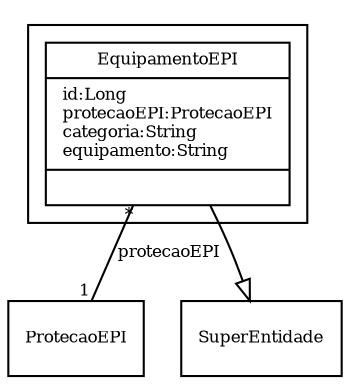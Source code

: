 digraph G{
fontname = "Times-Roman"
fontsize = 8

node [
        fontname = "Times-Roman"
        fontsize = 8
        shape = "record"
]

edge [
        fontname = "Times-Roman"
        fontsize = 8
]

subgraph clusterEQUIPAMENTO_EPI
{
EquipamentoEPI [label = "{EquipamentoEPI|id:Long\lprotecaoEPI:ProtecaoEPI\lcategoria:String\lequipamento:String\l|\l}"]
}
edge [arrowhead = "none" headlabel = "1" taillabel = "*"] EquipamentoEPI -> ProtecaoEPI [label = "protecaoEPI"]
edge [ arrowhead = "empty" headlabel = "" taillabel = ""] EquipamentoEPI -> SuperEntidade
}
